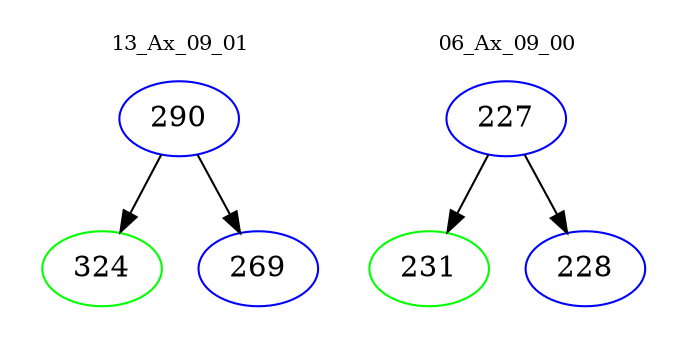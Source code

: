 digraph{
subgraph cluster_0 {
color = white
label = "13_Ax_09_01";
fontsize=10;
T0_290 [label="290", color="blue"]
T0_290 -> T0_324 [color="black"]
T0_324 [label="324", color="green"]
T0_290 -> T0_269 [color="black"]
T0_269 [label="269", color="blue"]
}
subgraph cluster_1 {
color = white
label = "06_Ax_09_00";
fontsize=10;
T1_227 [label="227", color="blue"]
T1_227 -> T1_231 [color="black"]
T1_231 [label="231", color="green"]
T1_227 -> T1_228 [color="black"]
T1_228 [label="228", color="blue"]
}
}
